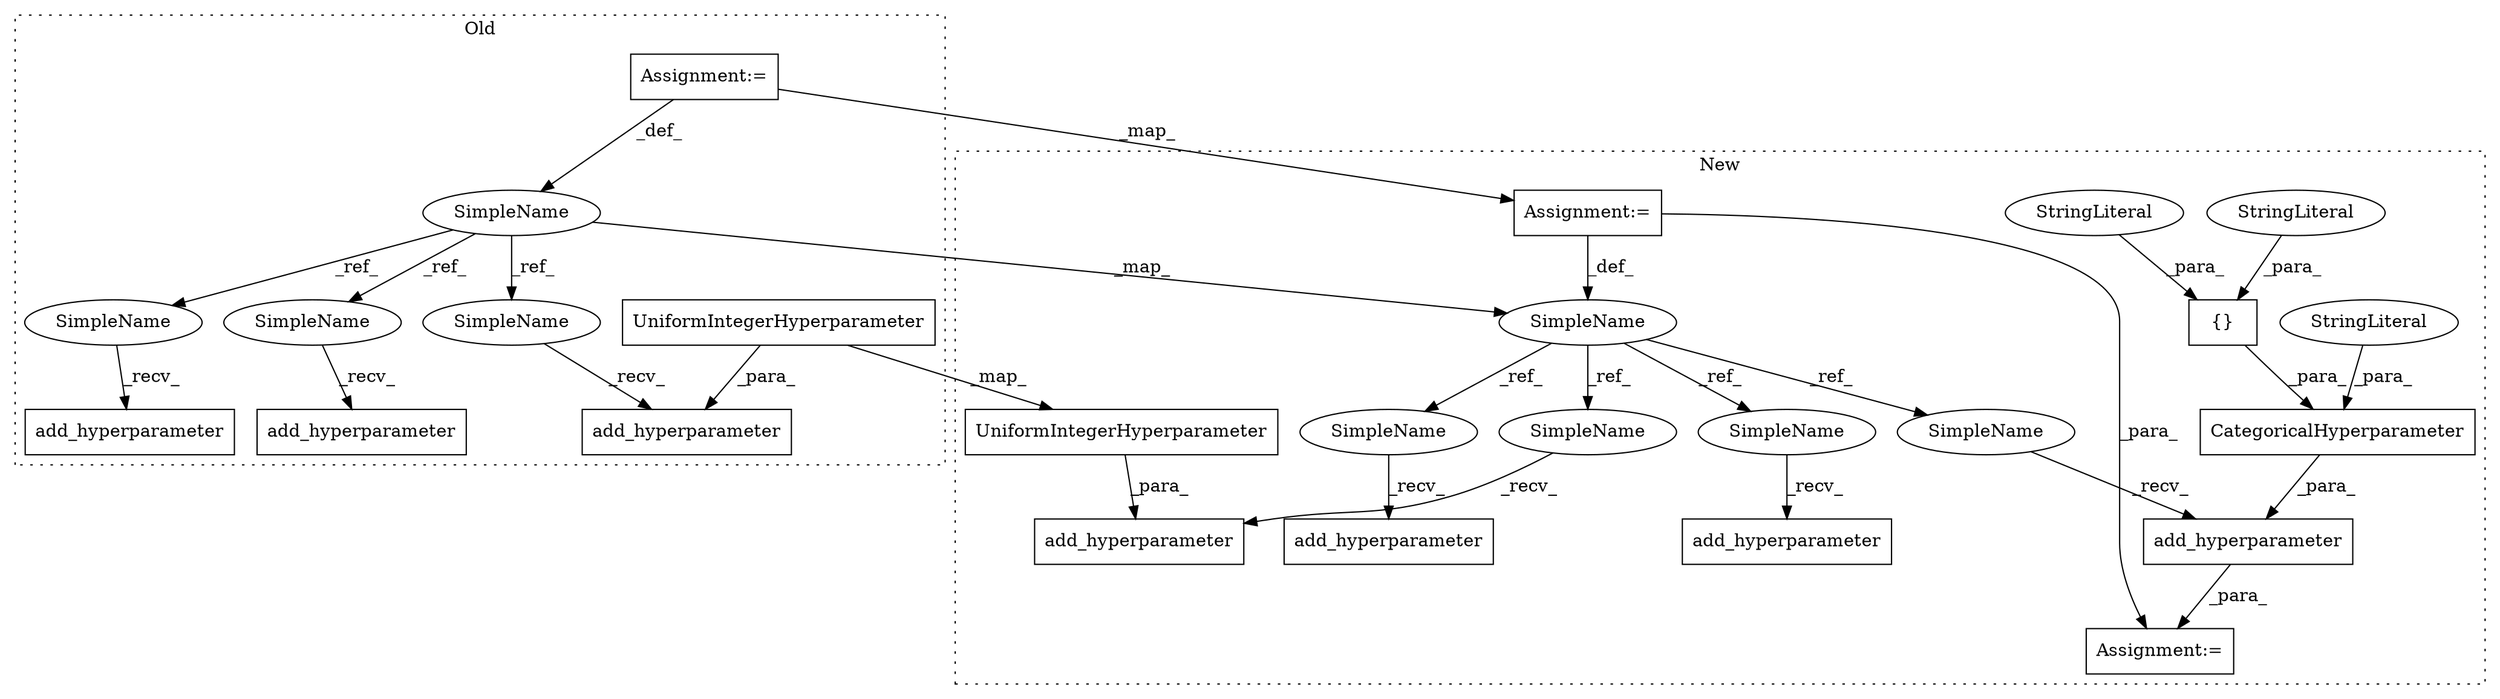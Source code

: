 digraph G {
subgraph cluster0 {
1 [label="add_hyperparameter" a="32" s="2890,2918" l="19,1" shape="box"];
9 [label="SimpleName" a="42" s="2775" l="2" shape="ellipse"];
11 [label="add_hyperparameter" a="32" s="2928,2956" l="19,1" shape="box"];
15 [label="Assignment:=" a="7" s="2777" l="1" shape="box"];
17 [label="add_hyperparameter" a="32" s="2807,2838" l="19,1" shape="box"];
18 [label="UniformIntegerHyperparameter" a="32" s="2715,2768" l="29,1" shape="box"];
20 [label="SimpleName" a="42" s="2925" l="2" shape="ellipse"];
21 [label="SimpleName" a="42" s="2887" l="2" shape="ellipse"];
22 [label="SimpleName" a="42" s="2804" l="2" shape="ellipse"];
label = "Old";
style="dotted";
}
subgraph cluster1 {
2 [label="CategoricalHyperparameter" a="32" s="2784,2863" l="26,1" shape="box"];
3 [label="{}" a="4" s="2834,2852" l="1,1" shape="box"];
4 [label="StringLiteral" a="45" s="2810" l="11" shape="ellipse"];
5 [label="StringLiteral" a="45" s="2835" l="9" shape="ellipse"];
6 [label="StringLiteral" a="45" s="2845" l="7" shape="ellipse"];
7 [label="add_hyperparameter" a="32" s="2765,2864" l="19,1" shape="box"];
8 [label="SimpleName" a="42" s="2517" l="2" shape="ellipse"];
10 [label="add_hyperparameter" a="32" s="2665,2745" l="19,1" shape="box"];
12 [label="Assignment:=" a="7" s="2761" l="1" shape="box"];
13 [label="add_hyperparameter" a="32" s="2562,2641" l="19,1" shape="box"];
14 [label="Assignment:=" a="7" s="2519" l="1" shape="box"];
16 [label="add_hyperparameter" a="32" s="2884,2957" l="19,1" shape="box"];
19 [label="UniformIntegerHyperparameter" a="32" s="2903,2956" l="29,1" shape="box"];
23 [label="SimpleName" a="42" s="2881" l="2" shape="ellipse"];
24 [label="SimpleName" a="42" s="2662" l="2" shape="ellipse"];
25 [label="SimpleName" a="42" s="2762" l="2" shape="ellipse"];
26 [label="SimpleName" a="42" s="2559" l="2" shape="ellipse"];
label = "New";
style="dotted";
}
2 -> 7 [label="_para_"];
3 -> 2 [label="_para_"];
4 -> 2 [label="_para_"];
5 -> 3 [label="_para_"];
6 -> 3 [label="_para_"];
7 -> 12 [label="_para_"];
8 -> 25 [label="_ref_"];
8 -> 24 [label="_ref_"];
8 -> 26 [label="_ref_"];
8 -> 23 [label="_ref_"];
9 -> 22 [label="_ref_"];
9 -> 20 [label="_ref_"];
9 -> 21 [label="_ref_"];
9 -> 8 [label="_map_"];
14 -> 8 [label="_def_"];
14 -> 12 [label="_para_"];
15 -> 14 [label="_map_"];
15 -> 9 [label="_def_"];
18 -> 1 [label="_para_"];
18 -> 19 [label="_map_"];
19 -> 16 [label="_para_"];
20 -> 11 [label="_recv_"];
21 -> 1 [label="_recv_"];
22 -> 17 [label="_recv_"];
23 -> 16 [label="_recv_"];
24 -> 10 [label="_recv_"];
25 -> 7 [label="_recv_"];
26 -> 13 [label="_recv_"];
}
